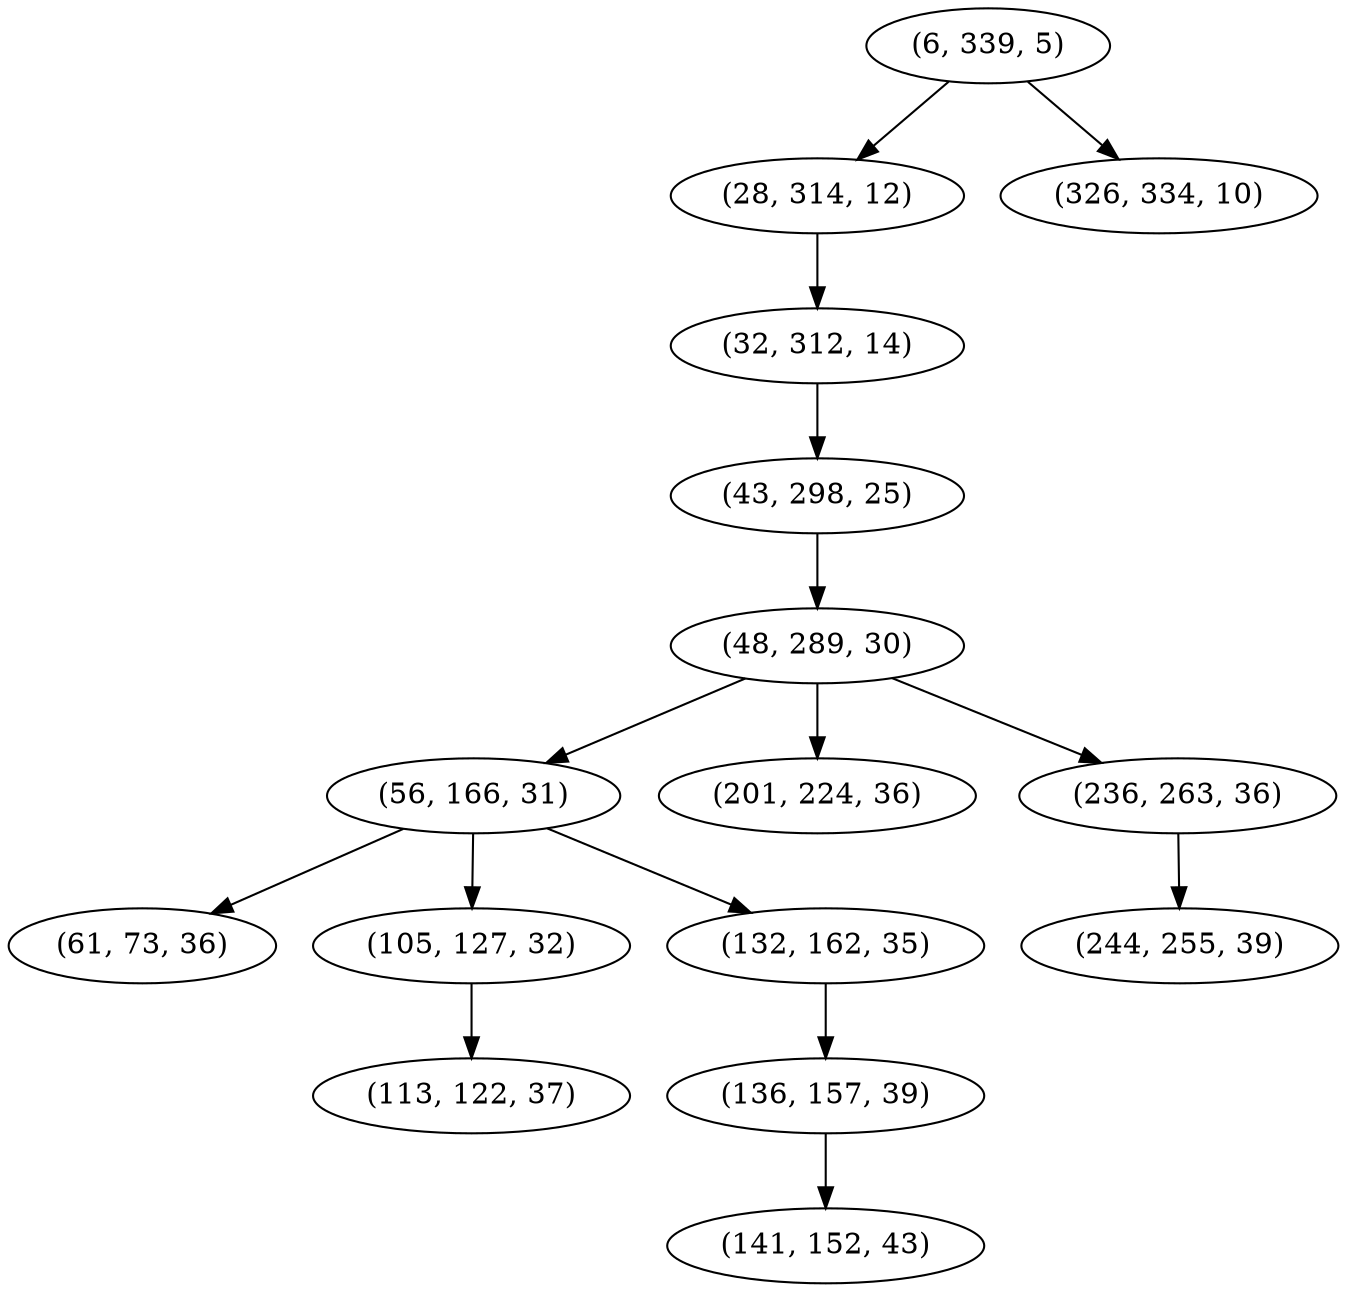 digraph tree {
    "(6, 339, 5)";
    "(28, 314, 12)";
    "(32, 312, 14)";
    "(43, 298, 25)";
    "(48, 289, 30)";
    "(56, 166, 31)";
    "(61, 73, 36)";
    "(105, 127, 32)";
    "(113, 122, 37)";
    "(132, 162, 35)";
    "(136, 157, 39)";
    "(141, 152, 43)";
    "(201, 224, 36)";
    "(236, 263, 36)";
    "(244, 255, 39)";
    "(326, 334, 10)";
    "(6, 339, 5)" -> "(28, 314, 12)";
    "(6, 339, 5)" -> "(326, 334, 10)";
    "(28, 314, 12)" -> "(32, 312, 14)";
    "(32, 312, 14)" -> "(43, 298, 25)";
    "(43, 298, 25)" -> "(48, 289, 30)";
    "(48, 289, 30)" -> "(56, 166, 31)";
    "(48, 289, 30)" -> "(201, 224, 36)";
    "(48, 289, 30)" -> "(236, 263, 36)";
    "(56, 166, 31)" -> "(61, 73, 36)";
    "(56, 166, 31)" -> "(105, 127, 32)";
    "(56, 166, 31)" -> "(132, 162, 35)";
    "(105, 127, 32)" -> "(113, 122, 37)";
    "(132, 162, 35)" -> "(136, 157, 39)";
    "(136, 157, 39)" -> "(141, 152, 43)";
    "(236, 263, 36)" -> "(244, 255, 39)";
}
